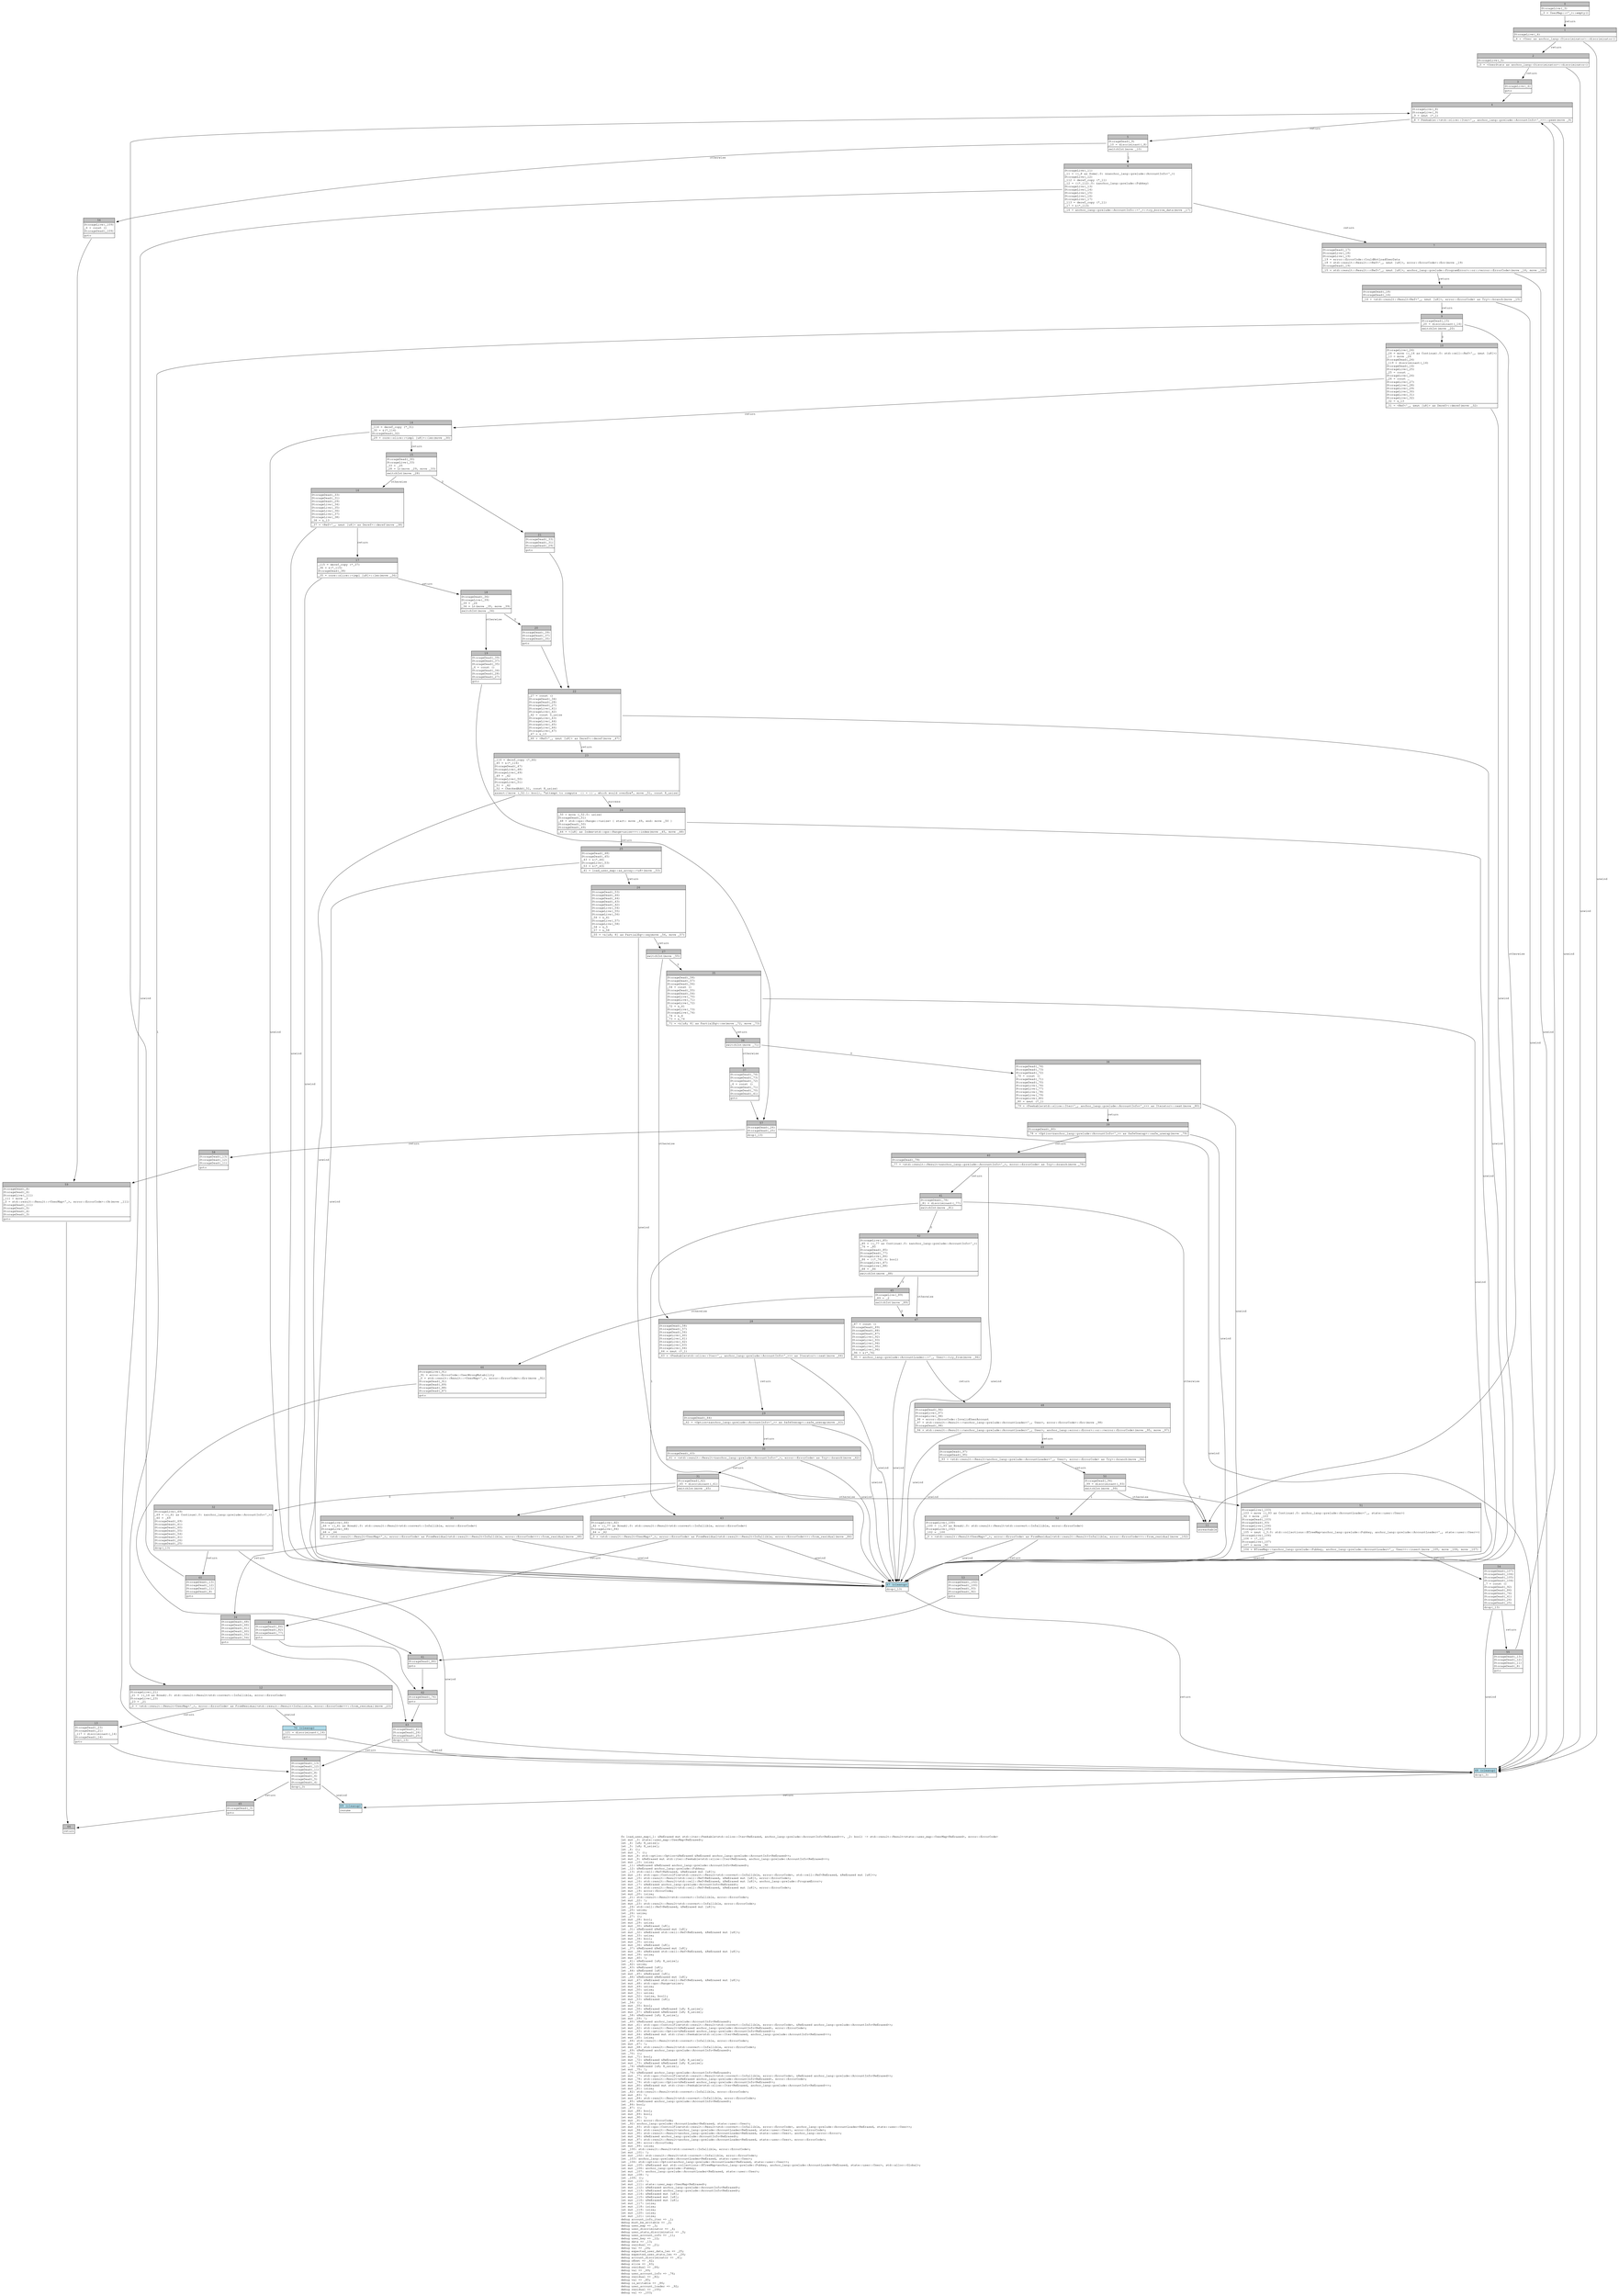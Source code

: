 digraph Mir_0_4499 {
    graph [fontname="Courier, monospace"];
    node [fontname="Courier, monospace"];
    edge [fontname="Courier, monospace"];
    label=<fn load_user_map(_1: &amp;ReErased mut std::iter::Peekable&lt;std::slice::Iter&lt;ReErased, anchor_lang::prelude::AccountInfo&lt;ReErased&gt;&gt;&gt;, _2: bool) -&gt; std::result::Result&lt;state::user_map::UserMap&lt;ReErased&gt;, error::ErrorCode&gt;<br align="left"/>let mut _3: state::user_map::UserMap&lt;ReErased&gt;;<br align="left"/>let _4: [u8; 8_usize];<br align="left"/>let _5: [u8; 8_usize];<br align="left"/>let _6: ();<br align="left"/>let mut _7: ();<br align="left"/>let mut _8: std::option::Option&lt;&amp;ReErased &amp;ReErased anchor_lang::prelude::AccountInfo&lt;ReErased&gt;&gt;;<br align="left"/>let mut _9: &amp;ReErased mut std::iter::Peekable&lt;std::slice::Iter&lt;ReErased, anchor_lang::prelude::AccountInfo&lt;ReErased&gt;&gt;&gt;;<br align="left"/>let mut _10: isize;<br align="left"/>let _11: &amp;ReErased &amp;ReErased anchor_lang::prelude::AccountInfo&lt;ReErased&gt;;<br align="left"/>let _12: &amp;ReErased anchor_lang::prelude::Pubkey;<br align="left"/>let _13: std::cell::Ref&lt;ReErased, &amp;ReErased mut [u8]&gt;;<br align="left"/>let mut _14: std::ops::ControlFlow&lt;std::result::Result&lt;std::convert::Infallible, error::ErrorCode&gt;, std::cell::Ref&lt;ReErased, &amp;ReErased mut [u8]&gt;&gt;;<br align="left"/>let mut _15: std::result::Result&lt;std::cell::Ref&lt;ReErased, &amp;ReErased mut [u8]&gt;, error::ErrorCode&gt;;<br align="left"/>let mut _16: std::result::Result&lt;std::cell::Ref&lt;ReErased, &amp;ReErased mut [u8]&gt;, anchor_lang::prelude::ProgramError&gt;;<br align="left"/>let mut _17: &amp;ReErased anchor_lang::prelude::AccountInfo&lt;ReErased&gt;;<br align="left"/>let mut _18: std::result::Result&lt;std::cell::Ref&lt;ReErased, &amp;ReErased mut [u8]&gt;, error::ErrorCode&gt;;<br align="left"/>let mut _19: error::ErrorCode;<br align="left"/>let mut _20: isize;<br align="left"/>let _21: std::result::Result&lt;std::convert::Infallible, error::ErrorCode&gt;;<br align="left"/>let mut _22: !;<br align="left"/>let mut _23: std::result::Result&lt;std::convert::Infallible, error::ErrorCode&gt;;<br align="left"/>let _24: std::cell::Ref&lt;ReErased, &amp;ReErased mut [u8]&gt;;<br align="left"/>let _25: usize;<br align="left"/>let _26: usize;<br align="left"/>let _27: ();<br align="left"/>let mut _28: bool;<br align="left"/>let mut _29: usize;<br align="left"/>let mut _30: &amp;ReErased [u8];<br align="left"/>let _31: &amp;ReErased &amp;ReErased mut [u8];<br align="left"/>let mut _32: &amp;ReErased std::cell::Ref&lt;ReErased, &amp;ReErased mut [u8]&gt;;<br align="left"/>let mut _33: usize;<br align="left"/>let mut _34: bool;<br align="left"/>let mut _35: usize;<br align="left"/>let mut _36: &amp;ReErased [u8];<br align="left"/>let _37: &amp;ReErased &amp;ReErased mut [u8];<br align="left"/>let mut _38: &amp;ReErased std::cell::Ref&lt;ReErased, &amp;ReErased mut [u8]&gt;;<br align="left"/>let mut _39: usize;<br align="left"/>let mut _40: !;<br align="left"/>let _41: &amp;ReErased [u8; 8_usize];<br align="left"/>let _42: usize;<br align="left"/>let _43: &amp;ReErased [u8];<br align="left"/>let _44: &amp;ReErased [u8];<br align="left"/>let mut _45: &amp;ReErased [u8];<br align="left"/>let _46: &amp;ReErased &amp;ReErased mut [u8];<br align="left"/>let mut _47: &amp;ReErased std::cell::Ref&lt;ReErased, &amp;ReErased mut [u8]&gt;;<br align="left"/>let mut _48: std::ops::Range&lt;usize&gt;;<br align="left"/>let mut _49: usize;<br align="left"/>let mut _50: usize;<br align="left"/>let mut _51: usize;<br align="left"/>let mut _52: (usize, bool);<br align="left"/>let mut _53: &amp;ReErased [u8];<br align="left"/>let _54: ();<br align="left"/>let mut _55: bool;<br align="left"/>let mut _56: &amp;ReErased &amp;ReErased [u8; 8_usize];<br align="left"/>let mut _57: &amp;ReErased &amp;ReErased [u8; 8_usize];<br align="left"/>let _58: &amp;ReErased [u8; 8_usize];<br align="left"/>let mut _59: !;<br align="left"/>let _60: &amp;ReErased anchor_lang::prelude::AccountInfo&lt;ReErased&gt;;<br align="left"/>let mut _61: std::ops::ControlFlow&lt;std::result::Result&lt;std::convert::Infallible, error::ErrorCode&gt;, &amp;ReErased anchor_lang::prelude::AccountInfo&lt;ReErased&gt;&gt;;<br align="left"/>let mut _62: std::result::Result&lt;&amp;ReErased anchor_lang::prelude::AccountInfo&lt;ReErased&gt;, error::ErrorCode&gt;;<br align="left"/>let mut _63: std::option::Option&lt;&amp;ReErased anchor_lang::prelude::AccountInfo&lt;ReErased&gt;&gt;;<br align="left"/>let mut _64: &amp;ReErased mut std::iter::Peekable&lt;std::slice::Iter&lt;ReErased, anchor_lang::prelude::AccountInfo&lt;ReErased&gt;&gt;&gt;;<br align="left"/>let mut _65: isize;<br align="left"/>let _66: std::result::Result&lt;std::convert::Infallible, error::ErrorCode&gt;;<br align="left"/>let mut _67: !;<br align="left"/>let mut _68: std::result::Result&lt;std::convert::Infallible, error::ErrorCode&gt;;<br align="left"/>let _69: &amp;ReErased anchor_lang::prelude::AccountInfo&lt;ReErased&gt;;<br align="left"/>let _70: ();<br align="left"/>let mut _71: bool;<br align="left"/>let mut _72: &amp;ReErased &amp;ReErased [u8; 8_usize];<br align="left"/>let mut _73: &amp;ReErased &amp;ReErased [u8; 8_usize];<br align="left"/>let _74: &amp;ReErased [u8; 8_usize];<br align="left"/>let mut _75: !;<br align="left"/>let _76: &amp;ReErased anchor_lang::prelude::AccountInfo&lt;ReErased&gt;;<br align="left"/>let mut _77: std::ops::ControlFlow&lt;std::result::Result&lt;std::convert::Infallible, error::ErrorCode&gt;, &amp;ReErased anchor_lang::prelude::AccountInfo&lt;ReErased&gt;&gt;;<br align="left"/>let mut _78: std::result::Result&lt;&amp;ReErased anchor_lang::prelude::AccountInfo&lt;ReErased&gt;, error::ErrorCode&gt;;<br align="left"/>let mut _79: std::option::Option&lt;&amp;ReErased anchor_lang::prelude::AccountInfo&lt;ReErased&gt;&gt;;<br align="left"/>let mut _80: &amp;ReErased mut std::iter::Peekable&lt;std::slice::Iter&lt;ReErased, anchor_lang::prelude::AccountInfo&lt;ReErased&gt;&gt;&gt;;<br align="left"/>let mut _81: isize;<br align="left"/>let _82: std::result::Result&lt;std::convert::Infallible, error::ErrorCode&gt;;<br align="left"/>let mut _83: !;<br align="left"/>let mut _84: std::result::Result&lt;std::convert::Infallible, error::ErrorCode&gt;;<br align="left"/>let _85: &amp;ReErased anchor_lang::prelude::AccountInfo&lt;ReErased&gt;;<br align="left"/>let _86: bool;<br align="left"/>let _87: ();<br align="left"/>let mut _88: bool;<br align="left"/>let mut _89: bool;<br align="left"/>let mut _90: !;<br align="left"/>let mut _91: error::ErrorCode;<br align="left"/>let _92: anchor_lang::prelude::AccountLoader&lt;ReErased, state::user::User&gt;;<br align="left"/>let mut _93: std::ops::ControlFlow&lt;std::result::Result&lt;std::convert::Infallible, error::ErrorCode&gt;, anchor_lang::prelude::AccountLoader&lt;ReErased, state::user::User&gt;&gt;;<br align="left"/>let mut _94: std::result::Result&lt;anchor_lang::prelude::AccountLoader&lt;ReErased, state::user::User&gt;, error::ErrorCode&gt;;<br align="left"/>let mut _95: std::result::Result&lt;anchor_lang::prelude::AccountLoader&lt;ReErased, state::user::User&gt;, anchor_lang::error::Error&gt;;<br align="left"/>let mut _96: &amp;ReErased anchor_lang::prelude::AccountInfo&lt;ReErased&gt;;<br align="left"/>let mut _97: std::result::Result&lt;anchor_lang::prelude::AccountLoader&lt;ReErased, state::user::User&gt;, error::ErrorCode&gt;;<br align="left"/>let mut _98: error::ErrorCode;<br align="left"/>let mut _99: isize;<br align="left"/>let _100: std::result::Result&lt;std::convert::Infallible, error::ErrorCode&gt;;<br align="left"/>let mut _101: !;<br align="left"/>let mut _102: std::result::Result&lt;std::convert::Infallible, error::ErrorCode&gt;;<br align="left"/>let _103: anchor_lang::prelude::AccountLoader&lt;ReErased, state::user::User&gt;;<br align="left"/>let _104: std::option::Option&lt;anchor_lang::prelude::AccountLoader&lt;ReErased, state::user::User&gt;&gt;;<br align="left"/>let mut _105: &amp;ReErased mut std::collections::BTreeMap&lt;anchor_lang::prelude::Pubkey, anchor_lang::prelude::AccountLoader&lt;ReErased, state::user::User&gt;, std::alloc::Global&gt;;<br align="left"/>let mut _106: anchor_lang::prelude::Pubkey;<br align="left"/>let mut _107: anchor_lang::prelude::AccountLoader&lt;ReErased, state::user::User&gt;;<br align="left"/>let mut _108: !;<br align="left"/>let _109: ();<br align="left"/>let mut _110: !;<br align="left"/>let mut _111: state::user_map::UserMap&lt;ReErased&gt;;<br align="left"/>let mut _112: &amp;ReErased anchor_lang::prelude::AccountInfo&lt;ReErased&gt;;<br align="left"/>let mut _113: &amp;ReErased anchor_lang::prelude::AccountInfo&lt;ReErased&gt;;<br align="left"/>let mut _114: &amp;ReErased mut [u8];<br align="left"/>let mut _115: &amp;ReErased mut [u8];<br align="left"/>let mut _116: &amp;ReErased mut [u8];<br align="left"/>let mut _117: isize;<br align="left"/>let mut _118: isize;<br align="left"/>let mut _119: isize;<br align="left"/>let mut _120: isize;<br align="left"/>let mut _121: isize;<br align="left"/>debug account_info_iter =&gt; _1;<br align="left"/>debug must_be_writable =&gt; _2;<br align="left"/>debug user_map =&gt; _3;<br align="left"/>debug user_discriminator =&gt; _4;<br align="left"/>debug user_stats_discriminator =&gt; _5;<br align="left"/>debug user_account_info =&gt; _11;<br align="left"/>debug user_key =&gt; _12;<br align="left"/>debug data =&gt; _13;<br align="left"/>debug residual =&gt; _21;<br align="left"/>debug val =&gt; _24;<br align="left"/>debug expected_user_data_len =&gt; _25;<br align="left"/>debug expected_user_stats_len =&gt; _26;<br align="left"/>debug account_discriminator =&gt; _41;<br align="left"/>debug offset =&gt; _42;<br align="left"/>debug slice =&gt; _43;<br align="left"/>debug residual =&gt; _66;<br align="left"/>debug val =&gt; _69;<br align="left"/>debug user_account_info =&gt; _76;<br align="left"/>debug residual =&gt; _82;<br align="left"/>debug val =&gt; _85;<br align="left"/>debug is_writable =&gt; _86;<br align="left"/>debug user_account_loader =&gt; _92;<br align="left"/>debug residual =&gt; _100;<br align="left"/>debug val =&gt; _103;<br align="left"/>>;
    bb0__0_4499 [shape="none", label=<<table border="0" cellborder="1" cellspacing="0"><tr><td bgcolor="gray" align="center" colspan="1">0</td></tr><tr><td align="left" balign="left">StorageLive(_3)<br/></td></tr><tr><td align="left">_3 = UserMap::&lt;'_&gt;::empty()</td></tr></table>>];
    bb1__0_4499 [shape="none", label=<<table border="0" cellborder="1" cellspacing="0"><tr><td bgcolor="gray" align="center" colspan="1">1</td></tr><tr><td align="left" balign="left">StorageLive(_4)<br/></td></tr><tr><td align="left">_4 = &lt;User as anchor_lang::Discriminator&gt;::discriminator()</td></tr></table>>];
    bb2__0_4499 [shape="none", label=<<table border="0" cellborder="1" cellspacing="0"><tr><td bgcolor="gray" align="center" colspan="1">2</td></tr><tr><td align="left" balign="left">StorageLive(_5)<br/></td></tr><tr><td align="left">_5 = &lt;UserStats as anchor_lang::Discriminator&gt;::discriminator()</td></tr></table>>];
    bb3__0_4499 [shape="none", label=<<table border="0" cellborder="1" cellspacing="0"><tr><td bgcolor="gray" align="center" colspan="1">3</td></tr><tr><td align="left" balign="left">StorageLive(_6)<br/></td></tr><tr><td align="left">goto</td></tr></table>>];
    bb4__0_4499 [shape="none", label=<<table border="0" cellborder="1" cellspacing="0"><tr><td bgcolor="gray" align="center" colspan="1">4</td></tr><tr><td align="left" balign="left">StorageLive(_8)<br/>StorageLive(_9)<br/>_9 = &amp;mut (*_1)<br/></td></tr><tr><td align="left">_8 = Peekable::&lt;std::slice::Iter&lt;'_, anchor_lang::prelude::AccountInfo&lt;'_&gt;&gt;&gt;::peek(move _9)</td></tr></table>>];
    bb5__0_4499 [shape="none", label=<<table border="0" cellborder="1" cellspacing="0"><tr><td bgcolor="gray" align="center" colspan="1">5</td></tr><tr><td align="left" balign="left">StorageDead(_9)<br/>_10 = discriminant(_8)<br/></td></tr><tr><td align="left">switchInt(move _10)</td></tr></table>>];
    bb6__0_4499 [shape="none", label=<<table border="0" cellborder="1" cellspacing="0"><tr><td bgcolor="gray" align="center" colspan="1">6</td></tr><tr><td align="left" balign="left">StorageLive(_11)<br/>_11 = ((_8 as Some).0: &amp;&amp;anchor_lang::prelude::AccountInfo&lt;'_&gt;)<br/>StorageLive(_12)<br/>_112 = deref_copy (*_11)<br/>_12 = ((*_112).0: &amp;anchor_lang::prelude::Pubkey)<br/>StorageLive(_13)<br/>StorageLive(_14)<br/>StorageLive(_15)<br/>StorageLive(_16)<br/>StorageLive(_17)<br/>_113 = deref_copy (*_11)<br/>_17 = &amp;(*_113)<br/></td></tr><tr><td align="left">_16 = anchor_lang::prelude::AccountInfo::&lt;'_&gt;::try_borrow_data(move _17)</td></tr></table>>];
    bb7__0_4499 [shape="none", label=<<table border="0" cellborder="1" cellspacing="0"><tr><td bgcolor="gray" align="center" colspan="1">7</td></tr><tr><td align="left" balign="left">StorageDead(_17)<br/>StorageLive(_18)<br/>StorageLive(_19)<br/>_19 = error::ErrorCode::CouldNotLoadUserData<br/>_18 = std::result::Result::&lt;Ref&lt;'_, &amp;mut [u8]&gt;, error::ErrorCode&gt;::Err(move _19)<br/>StorageDead(_19)<br/></td></tr><tr><td align="left">_15 = std::result::Result::&lt;Ref&lt;'_, &amp;mut [u8]&gt;, anchor_lang::prelude::ProgramError&gt;::or::&lt;error::ErrorCode&gt;(move _16, move _18)</td></tr></table>>];
    bb8__0_4499 [shape="none", label=<<table border="0" cellborder="1" cellspacing="0"><tr><td bgcolor="gray" align="center" colspan="1">8</td></tr><tr><td align="left" balign="left">StorageDead(_18)<br/>StorageDead(_16)<br/></td></tr><tr><td align="left">_14 = &lt;std::result::Result&lt;Ref&lt;'_, &amp;mut [u8]&gt;, error::ErrorCode&gt; as Try&gt;::branch(move _15)</td></tr></table>>];
    bb9__0_4499 [shape="none", label=<<table border="0" cellborder="1" cellspacing="0"><tr><td bgcolor="gray" align="center" colspan="1">9</td></tr><tr><td align="left" balign="left">StorageDead(_15)<br/>_20 = discriminant(_14)<br/></td></tr><tr><td align="left">switchInt(move _20)</td></tr></table>>];
    bb10__0_4499 [shape="none", label=<<table border="0" cellborder="1" cellspacing="0"><tr><td bgcolor="gray" align="center" colspan="1">10</td></tr><tr><td align="left" balign="left">StorageLive(_24)<br/>_24 = move ((_14 as Continue).0: std::cell::Ref&lt;'_, &amp;mut [u8]&gt;)<br/>_13 = move _24<br/>StorageDead(_24)<br/>_119 = discriminant(_14)<br/>StorageDead(_14)<br/>StorageLive(_25)<br/>_25 = const _<br/>StorageLive(_26)<br/>_26 = const _<br/>StorageLive(_27)<br/>StorageLive(_28)<br/>StorageLive(_29)<br/>StorageLive(_30)<br/>StorageLive(_31)<br/>StorageLive(_32)<br/>_32 = &amp;_13<br/></td></tr><tr><td align="left">_31 = &lt;Ref&lt;'_, &amp;mut [u8]&gt; as Deref&gt;::deref(move _32)</td></tr></table>>];
    bb11__0_4499 [shape="none", label=<<table border="0" cellborder="1" cellspacing="0"><tr><td bgcolor="gray" align="center" colspan="1">11</td></tr><tr><td align="left">unreachable</td></tr></table>>];
    bb12__0_4499 [shape="none", label=<<table border="0" cellborder="1" cellspacing="0"><tr><td bgcolor="gray" align="center" colspan="1">12</td></tr><tr><td align="left" balign="left">StorageLive(_21)<br/>_21 = ((_14 as Break).0: std::result::Result&lt;std::convert::Infallible, error::ErrorCode&gt;)<br/>StorageLive(_23)<br/>_23 = _21<br/></td></tr><tr><td align="left">_0 = &lt;std::result::Result&lt;UserMap&lt;'_&gt;, error::ErrorCode&gt; as FromResidual&lt;std::result::Result&lt;Infallible, error::ErrorCode&gt;&gt;&gt;::from_residual(move _23)</td></tr></table>>];
    bb13__0_4499 [shape="none", label=<<table border="0" cellborder="1" cellspacing="0"><tr><td bgcolor="gray" align="center" colspan="1">13</td></tr><tr><td align="left" balign="left">StorageDead(_23)<br/>StorageDead(_21)<br/>_117 = discriminant(_14)<br/>StorageDead(_14)<br/></td></tr><tr><td align="left">goto</td></tr></table>>];
    bb14__0_4499 [shape="none", label=<<table border="0" cellborder="1" cellspacing="0"><tr><td bgcolor="gray" align="center" colspan="1">14</td></tr><tr><td align="left" balign="left">_114 = deref_copy (*_31)<br/>_30 = &amp;(*_114)<br/>StorageDead(_32)<br/></td></tr><tr><td align="left">_29 = core::slice::&lt;impl [u8]&gt;::len(move _30)</td></tr></table>>];
    bb15__0_4499 [shape="none", label=<<table border="0" cellborder="1" cellspacing="0"><tr><td bgcolor="gray" align="center" colspan="1">15</td></tr><tr><td align="left" balign="left">StorageDead(_30)<br/>StorageLive(_33)<br/>_33 = _25<br/>_28 = Lt(move _29, move _33)<br/></td></tr><tr><td align="left">switchInt(move _28)</td></tr></table>>];
    bb16__0_4499 [shape="none", label=<<table border="0" cellborder="1" cellspacing="0"><tr><td bgcolor="gray" align="center" colspan="1">16</td></tr><tr><td align="left" balign="left">StorageDead(_33)<br/>StorageDead(_31)<br/>StorageDead(_29)<br/>StorageLive(_34)<br/>StorageLive(_35)<br/>StorageLive(_36)<br/>StorageLive(_37)<br/>StorageLive(_38)<br/>_38 = &amp;_13<br/></td></tr><tr><td align="left">_37 = &lt;Ref&lt;'_, &amp;mut [u8]&gt; as Deref&gt;::deref(move _38)</td></tr></table>>];
    bb17__0_4499 [shape="none", label=<<table border="0" cellborder="1" cellspacing="0"><tr><td bgcolor="gray" align="center" colspan="1">17</td></tr><tr><td align="left" balign="left">_115 = deref_copy (*_37)<br/>_36 = &amp;(*_115)<br/>StorageDead(_38)<br/></td></tr><tr><td align="left">_35 = core::slice::&lt;impl [u8]&gt;::len(move _36)</td></tr></table>>];
    bb18__0_4499 [shape="none", label=<<table border="0" cellborder="1" cellspacing="0"><tr><td bgcolor="gray" align="center" colspan="1">18</td></tr><tr><td align="left" balign="left">StorageDead(_36)<br/>StorageLive(_39)<br/>_39 = _26<br/>_34 = Lt(move _35, move _39)<br/></td></tr><tr><td align="left">switchInt(move _34)</td></tr></table>>];
    bb19__0_4499 [shape="none", label=<<table border="0" cellborder="1" cellspacing="0"><tr><td bgcolor="gray" align="center" colspan="1">19</td></tr><tr><td align="left" balign="left">StorageDead(_39)<br/>StorageDead(_37)<br/>StorageDead(_35)<br/>_6 = const ()<br/>StorageDead(_34)<br/>StorageDead(_28)<br/>StorageDead(_27)<br/></td></tr><tr><td align="left">goto</td></tr></table>>];
    bb20__0_4499 [shape="none", label=<<table border="0" cellborder="1" cellspacing="0"><tr><td bgcolor="gray" align="center" colspan="1">20</td></tr><tr><td align="left" balign="left">StorageDead(_39)<br/>StorageDead(_37)<br/>StorageDead(_35)<br/></td></tr><tr><td align="left">goto</td></tr></table>>];
    bb21__0_4499 [shape="none", label=<<table border="0" cellborder="1" cellspacing="0"><tr><td bgcolor="gray" align="center" colspan="1">21</td></tr><tr><td align="left" balign="left">StorageDead(_33)<br/>StorageDead(_31)<br/>StorageDead(_29)<br/></td></tr><tr><td align="left">goto</td></tr></table>>];
    bb22__0_4499 [shape="none", label=<<table border="0" cellborder="1" cellspacing="0"><tr><td bgcolor="gray" align="center" colspan="1">22</td></tr><tr><td align="left" balign="left">_27 = const ()<br/>StorageDead(_34)<br/>StorageDead(_28)<br/>StorageDead(_27)<br/>StorageLive(_41)<br/>StorageLive(_42)<br/>_42 = const 0_usize<br/>StorageLive(_43)<br/>StorageLive(_44)<br/>StorageLive(_45)<br/>StorageLive(_46)<br/>StorageLive(_47)<br/>_47 = &amp;_13<br/></td></tr><tr><td align="left">_46 = &lt;Ref&lt;'_, &amp;mut [u8]&gt; as Deref&gt;::deref(move _47)</td></tr></table>>];
    bb23__0_4499 [shape="none", label=<<table border="0" cellborder="1" cellspacing="0"><tr><td bgcolor="gray" align="center" colspan="1">23</td></tr><tr><td align="left" balign="left">_116 = deref_copy (*_46)<br/>_45 = &amp;(*_116)<br/>StorageDead(_47)<br/>StorageLive(_48)<br/>StorageLive(_49)<br/>_49 = _42<br/>StorageLive(_50)<br/>StorageLive(_51)<br/>_51 = _42<br/>_52 = CheckedAdd(_51, const 8_usize)<br/></td></tr><tr><td align="left">assert(!move (_52.1: bool), &quot;attempt to compute `{} + {}`, which would overflow&quot;, move _51, const 8_usize)</td></tr></table>>];
    bb24__0_4499 [shape="none", label=<<table border="0" cellborder="1" cellspacing="0"><tr><td bgcolor="gray" align="center" colspan="1">24</td></tr><tr><td align="left" balign="left">_50 = move (_52.0: usize)<br/>StorageDead(_51)<br/>_48 = std::ops::Range::&lt;usize&gt; { start: move _49, end: move _50 }<br/>StorageDead(_50)<br/>StorageDead(_49)<br/></td></tr><tr><td align="left">_44 = &lt;[u8] as Index&lt;std::ops::Range&lt;usize&gt;&gt;&gt;::index(move _45, move _48)</td></tr></table>>];
    bb25__0_4499 [shape="none", label=<<table border="0" cellborder="1" cellspacing="0"><tr><td bgcolor="gray" align="center" colspan="1">25</td></tr><tr><td align="left" balign="left">StorageDead(_48)<br/>StorageDead(_45)<br/>_43 = &amp;(*_44)<br/>StorageLive(_53)<br/>_53 = &amp;(*_43)<br/></td></tr><tr><td align="left">_41 = load_user_map::as_array::&lt;u8&gt;(move _53)</td></tr></table>>];
    bb26__0_4499 [shape="none", label=<<table border="0" cellborder="1" cellspacing="0"><tr><td bgcolor="gray" align="center" colspan="1">26</td></tr><tr><td align="left" balign="left">StorageDead(_53)<br/>StorageDead(_46)<br/>StorageDead(_44)<br/>StorageDead(_43)<br/>StorageDead(_42)<br/>StorageLive(_54)<br/>StorageLive(_55)<br/>StorageLive(_56)<br/>_56 = &amp;_41<br/>StorageLive(_57)<br/>StorageLive(_58)<br/>_58 = &amp;_5<br/>_57 = &amp;_58<br/></td></tr><tr><td align="left">_55 = &lt;&amp;[u8; 8] as PartialEq&gt;::eq(move _56, move _57)</td></tr></table>>];
    bb27__0_4499 [shape="none", label=<<table border="0" cellborder="1" cellspacing="0"><tr><td bgcolor="gray" align="center" colspan="1">27</td></tr><tr><td align="left">switchInt(move _55)</td></tr></table>>];
    bb28__0_4499 [shape="none", label=<<table border="0" cellborder="1" cellspacing="0"><tr><td bgcolor="gray" align="center" colspan="1">28</td></tr><tr><td align="left" balign="left">StorageDead(_58)<br/>StorageDead(_57)<br/>StorageDead(_56)<br/>StorageLive(_60)<br/>StorageLive(_61)<br/>StorageLive(_62)<br/>StorageLive(_63)<br/>StorageLive(_64)<br/>_64 = &amp;mut (*_1)<br/></td></tr><tr><td align="left">_63 = &lt;Peekable&lt;std::slice::Iter&lt;'_, anchor_lang::prelude::AccountInfo&lt;'_&gt;&gt;&gt; as Iterator&gt;::next(move _64)</td></tr></table>>];
    bb29__0_4499 [shape="none", label=<<table border="0" cellborder="1" cellspacing="0"><tr><td bgcolor="gray" align="center" colspan="1">29</td></tr><tr><td align="left" balign="left">StorageDead(_64)<br/></td></tr><tr><td align="left">_62 = &lt;Option&lt;&amp;anchor_lang::prelude::AccountInfo&lt;'_&gt;&gt; as SafeUnwrap&gt;::safe_unwrap(move _63)</td></tr></table>>];
    bb30__0_4499 [shape="none", label=<<table border="0" cellborder="1" cellspacing="0"><tr><td bgcolor="gray" align="center" colspan="1">30</td></tr><tr><td align="left" balign="left">StorageDead(_63)<br/></td></tr><tr><td align="left">_61 = &lt;std::result::Result&lt;&amp;anchor_lang::prelude::AccountInfo&lt;'_&gt;, error::ErrorCode&gt; as Try&gt;::branch(move _62)</td></tr></table>>];
    bb31__0_4499 [shape="none", label=<<table border="0" cellborder="1" cellspacing="0"><tr><td bgcolor="gray" align="center" colspan="1">31</td></tr><tr><td align="left" balign="left">StorageDead(_62)<br/>_65 = discriminant(_61)<br/></td></tr><tr><td align="left">switchInt(move _65)</td></tr></table>>];
    bb32__0_4499 [shape="none", label=<<table border="0" cellborder="1" cellspacing="0"><tr><td bgcolor="gray" align="center" colspan="1">32</td></tr><tr><td align="left" balign="left">StorageLive(_69)<br/>_69 = ((_61 as Continue).0: &amp;anchor_lang::prelude::AccountInfo&lt;'_&gt;)<br/>_60 = _69<br/>StorageDead(_69)<br/>StorageDead(_61)<br/>StorageDead(_60)<br/>StorageDead(_55)<br/>StorageDead(_54)<br/>StorageDead(_41)<br/>StorageDead(_26)<br/>StorageDead(_25)<br/></td></tr><tr><td align="left">drop(_13)</td></tr></table>>];
    bb33__0_4499 [shape="none", label=<<table border="0" cellborder="1" cellspacing="0"><tr><td bgcolor="gray" align="center" colspan="1">33</td></tr><tr><td align="left" balign="left">StorageLive(_66)<br/>_66 = ((_61 as Break).0: std::result::Result&lt;std::convert::Infallible, error::ErrorCode&gt;)<br/>StorageLive(_68)<br/>_68 = _66<br/></td></tr><tr><td align="left">_0 = &lt;std::result::Result&lt;UserMap&lt;'_&gt;, error::ErrorCode&gt; as FromResidual&lt;std::result::Result&lt;Infallible, error::ErrorCode&gt;&gt;&gt;::from_residual(move _68)</td></tr></table>>];
    bb34__0_4499 [shape="none", label=<<table border="0" cellborder="1" cellspacing="0"><tr><td bgcolor="gray" align="center" colspan="1">34</td></tr><tr><td align="left" balign="left">StorageDead(_68)<br/>StorageDead(_66)<br/>StorageDead(_61)<br/>StorageDead(_60)<br/>StorageDead(_55)<br/>StorageDead(_54)<br/></td></tr><tr><td align="left">goto</td></tr></table>>];
    bb35__0_4499 [shape="none", label=<<table border="0" cellborder="1" cellspacing="0"><tr><td bgcolor="gray" align="center" colspan="1">35</td></tr><tr><td align="left" balign="left">StorageDead(_58)<br/>StorageDead(_57)<br/>StorageDead(_56)<br/>_54 = const ()<br/>StorageDead(_55)<br/>StorageDead(_54)<br/>StorageLive(_70)<br/>StorageLive(_71)<br/>StorageLive(_72)<br/>_72 = &amp;_41<br/>StorageLive(_73)<br/>StorageLive(_74)<br/>_74 = &amp;_4<br/>_73 = &amp;_74<br/></td></tr><tr><td align="left">_71 = &lt;&amp;[u8; 8] as PartialEq&gt;::ne(move _72, move _73)</td></tr></table>>];
    bb36__0_4499 [shape="none", label=<<table border="0" cellborder="1" cellspacing="0"><tr><td bgcolor="gray" align="center" colspan="1">36</td></tr><tr><td align="left">switchInt(move _71)</td></tr></table>>];
    bb37__0_4499 [shape="none", label=<<table border="0" cellborder="1" cellspacing="0"><tr><td bgcolor="gray" align="center" colspan="1">37</td></tr><tr><td align="left" balign="left">StorageDead(_74)<br/>StorageDead(_73)<br/>StorageDead(_72)<br/>_6 = const ()<br/>StorageDead(_71)<br/>StorageDead(_70)<br/>StorageDead(_41)<br/></td></tr><tr><td align="left">goto</td></tr></table>>];
    bb38__0_4499 [shape="none", label=<<table border="0" cellborder="1" cellspacing="0"><tr><td bgcolor="gray" align="center" colspan="1">38</td></tr><tr><td align="left" balign="left">StorageDead(_74)<br/>StorageDead(_73)<br/>StorageDead(_72)<br/>_70 = const ()<br/>StorageDead(_71)<br/>StorageDead(_70)<br/>StorageLive(_76)<br/>StorageLive(_77)<br/>StorageLive(_78)<br/>StorageLive(_79)<br/>StorageLive(_80)<br/>_80 = &amp;mut (*_1)<br/></td></tr><tr><td align="left">_79 = &lt;Peekable&lt;std::slice::Iter&lt;'_, anchor_lang::prelude::AccountInfo&lt;'_&gt;&gt;&gt; as Iterator&gt;::next(move _80)</td></tr></table>>];
    bb39__0_4499 [shape="none", label=<<table border="0" cellborder="1" cellspacing="0"><tr><td bgcolor="gray" align="center" colspan="1">39</td></tr><tr><td align="left" balign="left">StorageDead(_80)<br/></td></tr><tr><td align="left">_78 = &lt;Option&lt;&amp;anchor_lang::prelude::AccountInfo&lt;'_&gt;&gt; as SafeUnwrap&gt;::safe_unwrap(move _79)</td></tr></table>>];
    bb40__0_4499 [shape="none", label=<<table border="0" cellborder="1" cellspacing="0"><tr><td bgcolor="gray" align="center" colspan="1">40</td></tr><tr><td align="left" balign="left">StorageDead(_79)<br/></td></tr><tr><td align="left">_77 = &lt;std::result::Result&lt;&amp;anchor_lang::prelude::AccountInfo&lt;'_&gt;, error::ErrorCode&gt; as Try&gt;::branch(move _78)</td></tr></table>>];
    bb41__0_4499 [shape="none", label=<<table border="0" cellborder="1" cellspacing="0"><tr><td bgcolor="gray" align="center" colspan="1">41</td></tr><tr><td align="left" balign="left">StorageDead(_78)<br/>_81 = discriminant(_77)<br/></td></tr><tr><td align="left">switchInt(move _81)</td></tr></table>>];
    bb42__0_4499 [shape="none", label=<<table border="0" cellborder="1" cellspacing="0"><tr><td bgcolor="gray" align="center" colspan="1">42</td></tr><tr><td align="left" balign="left">StorageLive(_85)<br/>_85 = ((_77 as Continue).0: &amp;anchor_lang::prelude::AccountInfo&lt;'_&gt;)<br/>_76 = _85<br/>StorageDead(_85)<br/>StorageDead(_77)<br/>StorageLive(_86)<br/>_86 = ((*_76).6: bool)<br/>StorageLive(_87)<br/>StorageLive(_88)<br/>_88 = _86<br/></td></tr><tr><td align="left">switchInt(move _88)</td></tr></table>>];
    bb43__0_4499 [shape="none", label=<<table border="0" cellborder="1" cellspacing="0"><tr><td bgcolor="gray" align="center" colspan="1">43</td></tr><tr><td align="left" balign="left">StorageLive(_82)<br/>_82 = ((_77 as Break).0: std::result::Result&lt;std::convert::Infallible, error::ErrorCode&gt;)<br/>StorageLive(_84)<br/>_84 = _82<br/></td></tr><tr><td align="left">_0 = &lt;std::result::Result&lt;UserMap&lt;'_&gt;, error::ErrorCode&gt; as FromResidual&lt;std::result::Result&lt;Infallible, error::ErrorCode&gt;&gt;&gt;::from_residual(move _84)</td></tr></table>>];
    bb44__0_4499 [shape="none", label=<<table border="0" cellborder="1" cellspacing="0"><tr><td bgcolor="gray" align="center" colspan="1">44</td></tr><tr><td align="left" balign="left">StorageDead(_84)<br/>StorageDead(_82)<br/>StorageDead(_77)<br/></td></tr><tr><td align="left">goto</td></tr></table>>];
    bb45__0_4499 [shape="none", label=<<table border="0" cellborder="1" cellspacing="0"><tr><td bgcolor="gray" align="center" colspan="1">45</td></tr><tr><td align="left" balign="left">StorageLive(_89)<br/>_89 = _2<br/></td></tr><tr><td align="left">switchInt(move _89)</td></tr></table>>];
    bb46__0_4499 [shape="none", label=<<table border="0" cellborder="1" cellspacing="0"><tr><td bgcolor="gray" align="center" colspan="1">46</td></tr><tr><td align="left" balign="left">StorageLive(_91)<br/>_91 = error::ErrorCode::UserWrongMutability<br/>_0 = std::result::Result::&lt;UserMap&lt;'_&gt;, error::ErrorCode&gt;::Err(move _91)<br/>StorageDead(_91)<br/>StorageDead(_89)<br/>StorageDead(_88)<br/>StorageDead(_87)<br/></td></tr><tr><td align="left">goto</td></tr></table>>];
    bb47__0_4499 [shape="none", label=<<table border="0" cellborder="1" cellspacing="0"><tr><td bgcolor="gray" align="center" colspan="1">47</td></tr><tr><td align="left" balign="left">_87 = const ()<br/>StorageDead(_89)<br/>StorageDead(_88)<br/>StorageDead(_87)<br/>StorageLive(_92)<br/>StorageLive(_93)<br/>StorageLive(_94)<br/>StorageLive(_95)<br/>StorageLive(_96)<br/>_96 = &amp;(*_76)<br/></td></tr><tr><td align="left">_95 = anchor_lang::prelude::AccountLoader::&lt;'_, User&gt;::try_from(move _96)</td></tr></table>>];
    bb48__0_4499 [shape="none", label=<<table border="0" cellborder="1" cellspacing="0"><tr><td bgcolor="gray" align="center" colspan="1">48</td></tr><tr><td align="left" balign="left">StorageDead(_96)<br/>StorageLive(_97)<br/>StorageLive(_98)<br/>_98 = error::ErrorCode::InvalidUserAccount<br/>_97 = std::result::Result::&lt;anchor_lang::prelude::AccountLoader&lt;'_, User&gt;, error::ErrorCode&gt;::Err(move _98)<br/>StorageDead(_98)<br/></td></tr><tr><td align="left">_94 = std::result::Result::&lt;anchor_lang::prelude::AccountLoader&lt;'_, User&gt;, anchor_lang::error::Error&gt;::or::&lt;error::ErrorCode&gt;(move _95, move _97)</td></tr></table>>];
    bb49__0_4499 [shape="none", label=<<table border="0" cellborder="1" cellspacing="0"><tr><td bgcolor="gray" align="center" colspan="1">49</td></tr><tr><td align="left" balign="left">StorageDead(_97)<br/>StorageDead(_95)<br/></td></tr><tr><td align="left">_93 = &lt;std::result::Result&lt;anchor_lang::prelude::AccountLoader&lt;'_, User&gt;, error::ErrorCode&gt; as Try&gt;::branch(move _94)</td></tr></table>>];
    bb50__0_4499 [shape="none", label=<<table border="0" cellborder="1" cellspacing="0"><tr><td bgcolor="gray" align="center" colspan="1">50</td></tr><tr><td align="left" balign="left">StorageDead(_94)<br/>_99 = discriminant(_93)<br/></td></tr><tr><td align="left">switchInt(move _99)</td></tr></table>>];
    bb51__0_4499 [shape="none", label=<<table border="0" cellborder="1" cellspacing="0"><tr><td bgcolor="gray" align="center" colspan="1">51</td></tr><tr><td align="left" balign="left">StorageLive(_103)<br/>_103 = move ((_93 as Continue).0: anchor_lang::prelude::AccountLoader&lt;'_, state::user::User&gt;)<br/>_92 = move _103<br/>StorageDead(_103)<br/>StorageDead(_93)<br/>StorageLive(_104)<br/>StorageLive(_105)<br/>_105 = &amp;mut (_3.0: std::collections::BTreeMap&lt;anchor_lang::prelude::Pubkey, anchor_lang::prelude::AccountLoader&lt;'_, state::user::User&gt;&gt;)<br/>StorageLive(_106)<br/>_106 = (*_12)<br/>StorageLive(_107)<br/>_107 = move _92<br/></td></tr><tr><td align="left">_104 = BTreeMap::&lt;anchor_lang::prelude::Pubkey, anchor_lang::prelude::AccountLoader&lt;'_, User&gt;&gt;::insert(move _105, move _106, move _107)</td></tr></table>>];
    bb52__0_4499 [shape="none", label=<<table border="0" cellborder="1" cellspacing="0"><tr><td bgcolor="gray" align="center" colspan="1">52</td></tr><tr><td align="left" balign="left">StorageLive(_100)<br/>_100 = ((_93 as Break).0: std::result::Result&lt;std::convert::Infallible, error::ErrorCode&gt;)<br/>StorageLive(_102)<br/>_102 = _100<br/></td></tr><tr><td align="left">_0 = &lt;std::result::Result&lt;UserMap&lt;'_&gt;, error::ErrorCode&gt; as FromResidual&lt;std::result::Result&lt;Infallible, error::ErrorCode&gt;&gt;&gt;::from_residual(move _102)</td></tr></table>>];
    bb53__0_4499 [shape="none", label=<<table border="0" cellborder="1" cellspacing="0"><tr><td bgcolor="gray" align="center" colspan="1">53</td></tr><tr><td align="left" balign="left">StorageDead(_102)<br/>StorageDead(_100)<br/>StorageDead(_93)<br/>StorageDead(_92)<br/></td></tr><tr><td align="left">goto</td></tr></table>>];
    bb54__0_4499 [shape="none", label=<<table border="0" cellborder="1" cellspacing="0"><tr><td bgcolor="gray" align="center" colspan="1">54</td></tr><tr><td align="left" balign="left">StorageDead(_107)<br/>StorageDead(_106)<br/>StorageDead(_105)<br/>StorageDead(_104)<br/>_7 = const ()<br/>StorageDead(_92)<br/>StorageDead(_86)<br/>StorageDead(_76)<br/>StorageDead(_41)<br/>StorageDead(_26)<br/>StorageDead(_25)<br/></td></tr><tr><td align="left">drop(_13)</td></tr></table>>];
    bb55__0_4499 [shape="none", label=<<table border="0" cellborder="1" cellspacing="0"><tr><td bgcolor="gray" align="center" colspan="1">55</td></tr><tr><td align="left" balign="left">StorageDead(_13)<br/>StorageDead(_12)<br/>StorageDead(_11)<br/>StorageDead(_8)<br/></td></tr><tr><td align="left">goto</td></tr></table>>];
    bb56__0_4499 [shape="none", label=<<table border="0" cellborder="1" cellspacing="0"><tr><td bgcolor="gray" align="center" colspan="1">56</td></tr><tr><td align="left" balign="left">StorageLive(_109)<br/>_6 = const ()<br/>StorageDead(_109)<br/></td></tr><tr><td align="left">goto</td></tr></table>>];
    bb57__0_4499 [shape="none", label=<<table border="0" cellborder="1" cellspacing="0"><tr><td bgcolor="gray" align="center" colspan="1">57</td></tr><tr><td align="left" balign="left">StorageDead(_26)<br/>StorageDead(_25)<br/></td></tr><tr><td align="left">drop(_13)</td></tr></table>>];
    bb58__0_4499 [shape="none", label=<<table border="0" cellborder="1" cellspacing="0"><tr><td bgcolor="gray" align="center" colspan="1">58</td></tr><tr><td align="left" balign="left">StorageDead(_13)<br/>StorageDead(_12)<br/>StorageDead(_11)<br/></td></tr><tr><td align="left">goto</td></tr></table>>];
    bb59__0_4499 [shape="none", label=<<table border="0" cellborder="1" cellspacing="0"><tr><td bgcolor="gray" align="center" colspan="1">59</td></tr><tr><td align="left" balign="left">StorageDead(_8)<br/>StorageDead(_6)<br/>StorageLive(_111)<br/>_111 = move _3<br/>_0 = std::result::Result::&lt;UserMap&lt;'_&gt;, error::ErrorCode&gt;::Ok(move _111)<br/>StorageDead(_111)<br/>StorageDead(_5)<br/>StorageDead(_4)<br/>StorageDead(_3)<br/></td></tr><tr><td align="left">goto</td></tr></table>>];
    bb60__0_4499 [shape="none", label=<<table border="0" cellborder="1" cellspacing="0"><tr><td bgcolor="gray" align="center" colspan="1">60</td></tr><tr><td align="left" balign="left">StorageDead(_13)<br/>StorageDead(_12)<br/>StorageDead(_11)<br/>StorageDead(_8)<br/></td></tr><tr><td align="left">goto</td></tr></table>>];
    bb61__0_4499 [shape="none", label=<<table border="0" cellborder="1" cellspacing="0"><tr><td bgcolor="gray" align="center" colspan="1">61</td></tr><tr><td align="left" balign="left">StorageDead(_86)<br/></td></tr><tr><td align="left">goto</td></tr></table>>];
    bb62__0_4499 [shape="none", label=<<table border="0" cellborder="1" cellspacing="0"><tr><td bgcolor="gray" align="center" colspan="1">62</td></tr><tr><td align="left" balign="left">StorageDead(_76)<br/></td></tr><tr><td align="left">goto</td></tr></table>>];
    bb63__0_4499 [shape="none", label=<<table border="0" cellborder="1" cellspacing="0"><tr><td bgcolor="gray" align="center" colspan="1">63</td></tr><tr><td align="left" balign="left">StorageDead(_41)<br/>StorageDead(_26)<br/>StorageDead(_25)<br/></td></tr><tr><td align="left">drop(_13)</td></tr></table>>];
    bb64__0_4499 [shape="none", label=<<table border="0" cellborder="1" cellspacing="0"><tr><td bgcolor="gray" align="center" colspan="1">64</td></tr><tr><td align="left" balign="left">StorageDead(_13)<br/>StorageDead(_12)<br/>StorageDead(_11)<br/>StorageDead(_8)<br/>StorageDead(_6)<br/>StorageDead(_5)<br/>StorageDead(_4)<br/></td></tr><tr><td align="left">drop(_3)</td></tr></table>>];
    bb65__0_4499 [shape="none", label=<<table border="0" cellborder="1" cellspacing="0"><tr><td bgcolor="gray" align="center" colspan="1">65</td></tr><tr><td align="left" balign="left">StorageDead(_3)<br/></td></tr><tr><td align="left">goto</td></tr></table>>];
    bb66__0_4499 [shape="none", label=<<table border="0" cellborder="1" cellspacing="0"><tr><td bgcolor="gray" align="center" colspan="1">66</td></tr><tr><td align="left">return</td></tr></table>>];
    bb67__0_4499 [shape="none", label=<<table border="0" cellborder="1" cellspacing="0"><tr><td bgcolor="lightblue" align="center" colspan="1">67 (cleanup)</td></tr><tr><td align="left">drop(_13)</td></tr></table>>];
    bb68__0_4499 [shape="none", label=<<table border="0" cellborder="1" cellspacing="0"><tr><td bgcolor="lightblue" align="center" colspan="1">68 (cleanup)</td></tr><tr><td align="left">drop(_3)</td></tr></table>>];
    bb69__0_4499 [shape="none", label=<<table border="0" cellborder="1" cellspacing="0"><tr><td bgcolor="lightblue" align="center" colspan="1">69 (cleanup)</td></tr><tr><td align="left">resume</td></tr></table>>];
    bb70__0_4499 [shape="none", label=<<table border="0" cellborder="1" cellspacing="0"><tr><td bgcolor="lightblue" align="center" colspan="1">70 (cleanup)</td></tr><tr><td align="left" balign="left">_121 = discriminant(_14)<br/></td></tr><tr><td align="left">goto</td></tr></table>>];
    bb0__0_4499 -> bb1__0_4499 [label="return"];
    bb1__0_4499 -> bb2__0_4499 [label="return"];
    bb1__0_4499 -> bb68__0_4499 [label="unwind"];
    bb2__0_4499 -> bb3__0_4499 [label="return"];
    bb2__0_4499 -> bb68__0_4499 [label="unwind"];
    bb3__0_4499 -> bb4__0_4499 [label=""];
    bb4__0_4499 -> bb5__0_4499 [label="return"];
    bb4__0_4499 -> bb68__0_4499 [label="unwind"];
    bb5__0_4499 -> bb6__0_4499 [label="1"];
    bb5__0_4499 -> bb56__0_4499 [label="otherwise"];
    bb6__0_4499 -> bb7__0_4499 [label="return"];
    bb6__0_4499 -> bb68__0_4499 [label="unwind"];
    bb7__0_4499 -> bb8__0_4499 [label="return"];
    bb7__0_4499 -> bb68__0_4499 [label="unwind"];
    bb8__0_4499 -> bb9__0_4499 [label="return"];
    bb8__0_4499 -> bb68__0_4499 [label="unwind"];
    bb9__0_4499 -> bb10__0_4499 [label="0"];
    bb9__0_4499 -> bb12__0_4499 [label="1"];
    bb9__0_4499 -> bb11__0_4499 [label="otherwise"];
    bb10__0_4499 -> bb14__0_4499 [label="return"];
    bb10__0_4499 -> bb67__0_4499 [label="unwind"];
    bb12__0_4499 -> bb13__0_4499 [label="return"];
    bb12__0_4499 -> bb70__0_4499 [label="unwind"];
    bb13__0_4499 -> bb64__0_4499 [label=""];
    bb14__0_4499 -> bb15__0_4499 [label="return"];
    bb14__0_4499 -> bb67__0_4499 [label="unwind"];
    bb15__0_4499 -> bb21__0_4499 [label="0"];
    bb15__0_4499 -> bb16__0_4499 [label="otherwise"];
    bb16__0_4499 -> bb17__0_4499 [label="return"];
    bb16__0_4499 -> bb67__0_4499 [label="unwind"];
    bb17__0_4499 -> bb18__0_4499 [label="return"];
    bb17__0_4499 -> bb67__0_4499 [label="unwind"];
    bb18__0_4499 -> bb20__0_4499 [label="0"];
    bb18__0_4499 -> bb19__0_4499 [label="otherwise"];
    bb19__0_4499 -> bb57__0_4499 [label=""];
    bb20__0_4499 -> bb22__0_4499 [label=""];
    bb21__0_4499 -> bb22__0_4499 [label=""];
    bb22__0_4499 -> bb23__0_4499 [label="return"];
    bb22__0_4499 -> bb67__0_4499 [label="unwind"];
    bb23__0_4499 -> bb24__0_4499 [label="success"];
    bb23__0_4499 -> bb67__0_4499 [label="unwind"];
    bb24__0_4499 -> bb25__0_4499 [label="return"];
    bb24__0_4499 -> bb67__0_4499 [label="unwind"];
    bb25__0_4499 -> bb26__0_4499 [label="return"];
    bb25__0_4499 -> bb67__0_4499 [label="unwind"];
    bb26__0_4499 -> bb27__0_4499 [label="return"];
    bb26__0_4499 -> bb67__0_4499 [label="unwind"];
    bb27__0_4499 -> bb35__0_4499 [label="0"];
    bb27__0_4499 -> bb28__0_4499 [label="otherwise"];
    bb28__0_4499 -> bb29__0_4499 [label="return"];
    bb28__0_4499 -> bb67__0_4499 [label="unwind"];
    bb29__0_4499 -> bb30__0_4499 [label="return"];
    bb29__0_4499 -> bb67__0_4499 [label="unwind"];
    bb30__0_4499 -> bb31__0_4499 [label="return"];
    bb30__0_4499 -> bb67__0_4499 [label="unwind"];
    bb31__0_4499 -> bb32__0_4499 [label="0"];
    bb31__0_4499 -> bb33__0_4499 [label="1"];
    bb31__0_4499 -> bb11__0_4499 [label="otherwise"];
    bb32__0_4499 -> bb60__0_4499 [label="return"];
    bb32__0_4499 -> bb68__0_4499 [label="unwind"];
    bb33__0_4499 -> bb34__0_4499 [label="return"];
    bb33__0_4499 -> bb67__0_4499 [label="unwind"];
    bb34__0_4499 -> bb63__0_4499 [label=""];
    bb35__0_4499 -> bb36__0_4499 [label="return"];
    bb35__0_4499 -> bb67__0_4499 [label="unwind"];
    bb36__0_4499 -> bb38__0_4499 [label="0"];
    bb36__0_4499 -> bb37__0_4499 [label="otherwise"];
    bb37__0_4499 -> bb57__0_4499 [label=""];
    bb38__0_4499 -> bb39__0_4499 [label="return"];
    bb38__0_4499 -> bb67__0_4499 [label="unwind"];
    bb39__0_4499 -> bb40__0_4499 [label="return"];
    bb39__0_4499 -> bb67__0_4499 [label="unwind"];
    bb40__0_4499 -> bb41__0_4499 [label="return"];
    bb40__0_4499 -> bb67__0_4499 [label="unwind"];
    bb41__0_4499 -> bb42__0_4499 [label="0"];
    bb41__0_4499 -> bb43__0_4499 [label="1"];
    bb41__0_4499 -> bb11__0_4499 [label="otherwise"];
    bb42__0_4499 -> bb45__0_4499 [label="0"];
    bb42__0_4499 -> bb47__0_4499 [label="otherwise"];
    bb43__0_4499 -> bb44__0_4499 [label="return"];
    bb43__0_4499 -> bb67__0_4499 [label="unwind"];
    bb44__0_4499 -> bb62__0_4499 [label=""];
    bb45__0_4499 -> bb47__0_4499 [label="0"];
    bb45__0_4499 -> bb46__0_4499 [label="otherwise"];
    bb46__0_4499 -> bb61__0_4499 [label=""];
    bb47__0_4499 -> bb48__0_4499 [label="return"];
    bb47__0_4499 -> bb67__0_4499 [label="unwind"];
    bb48__0_4499 -> bb49__0_4499 [label="return"];
    bb48__0_4499 -> bb67__0_4499 [label="unwind"];
    bb49__0_4499 -> bb50__0_4499 [label="return"];
    bb49__0_4499 -> bb67__0_4499 [label="unwind"];
    bb50__0_4499 -> bb51__0_4499 [label="0"];
    bb50__0_4499 -> bb52__0_4499 [label="1"];
    bb50__0_4499 -> bb11__0_4499 [label="otherwise"];
    bb51__0_4499 -> bb54__0_4499 [label="return"];
    bb51__0_4499 -> bb67__0_4499 [label="unwind"];
    bb52__0_4499 -> bb53__0_4499 [label="return"];
    bb52__0_4499 -> bb67__0_4499 [label="unwind"];
    bb53__0_4499 -> bb61__0_4499 [label=""];
    bb54__0_4499 -> bb55__0_4499 [label="return"];
    bb54__0_4499 -> bb68__0_4499 [label="unwind"];
    bb55__0_4499 -> bb4__0_4499 [label=""];
    bb56__0_4499 -> bb59__0_4499 [label=""];
    bb57__0_4499 -> bb58__0_4499 [label="return"];
    bb57__0_4499 -> bb68__0_4499 [label="unwind"];
    bb58__0_4499 -> bb59__0_4499 [label=""];
    bb59__0_4499 -> bb66__0_4499 [label=""];
    bb60__0_4499 -> bb4__0_4499 [label=""];
    bb61__0_4499 -> bb62__0_4499 [label=""];
    bb62__0_4499 -> bb63__0_4499 [label=""];
    bb63__0_4499 -> bb64__0_4499 [label="return"];
    bb63__0_4499 -> bb68__0_4499 [label="unwind"];
    bb64__0_4499 -> bb65__0_4499 [label="return"];
    bb64__0_4499 -> bb69__0_4499 [label="unwind"];
    bb65__0_4499 -> bb66__0_4499 [label=""];
    bb67__0_4499 -> bb68__0_4499 [label="return"];
    bb68__0_4499 -> bb69__0_4499 [label="return"];
    bb70__0_4499 -> bb68__0_4499 [label=""];
}
